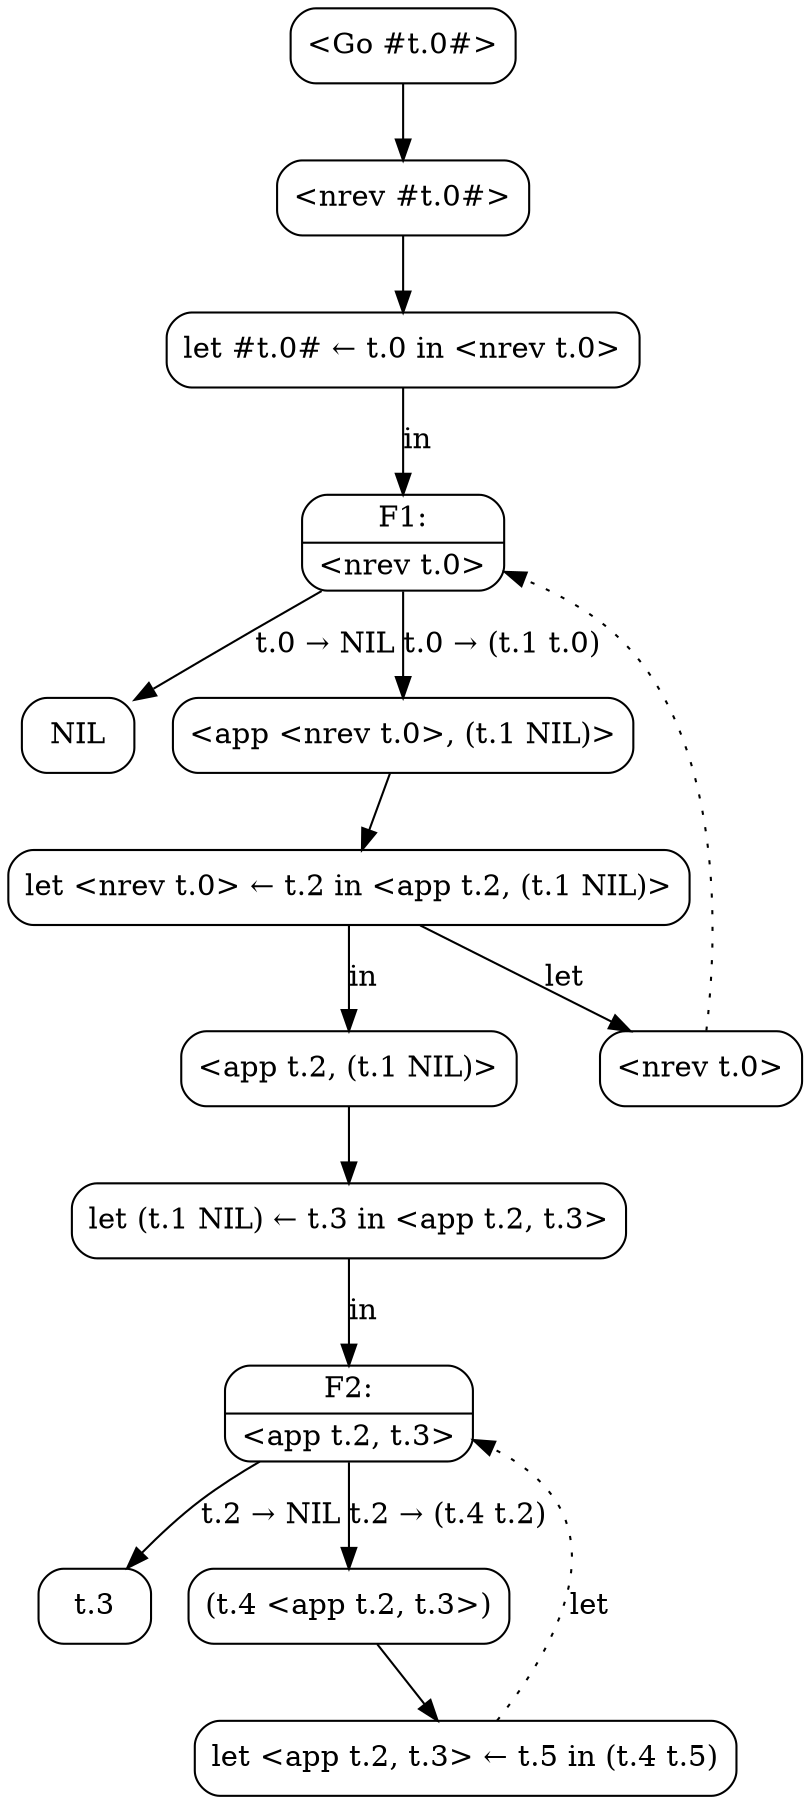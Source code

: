 digraph {
  node [shape=box, style=rounded];

  C0 [label="<Go #t.0#>"];
  C1 [label="<nrev #t.0#>"];
  C0 -> C1;
  C2 [label="let #t.0# ← t.0 in <nrev t.0>"];
  C1 -> C2;
  F1 [shape=record, label="{F1:|\<nrev t.0\>}"];
  C2 -> F1 [label="in"];
  C3 [label="NIL"];
  F1 -> C3 [label="t.0 → NIL"];
  C4 [label="<app <nrev t.0>, (t.1 NIL)>"];
  F1 -> C4 [label="t.0 → (t.1 t.0)"];
  C5 [label="let <nrev t.0> ← t.2 in <app t.2, (t.1 NIL)>"];
  C4 -> C5;
  C6 [label="<nrev t.0>"];
  C5 -> C6 [label="let"];
  C6 -> F1 [style=dotted];
  C7 [label="<app t.2, (t.1 NIL)>"];
  C5 -> C7 [label="in"];
  C8 [label="let (t.1 NIL) ← t.3 in <app t.2, t.3>"];
  C7 -> C8;
  F2 [shape=record, label="{F2:|\<app t.2, t.3\>}"];
  C8 -> F2 [label="in"];
  C9 [label="t.3"];
  F2 -> C9 [label="t.2 → NIL"];
  C10 [label="(t.4 <app t.2, t.3>)"];
  F2 -> C10 [label="t.2 → (t.4 t.2)"];
  C11 [label="let <app t.2, t.3> ← t.5 in (t.4 t.5)"];
  C10 -> C11;
  C11 -> F2 [label="let", style=dotted];
}
